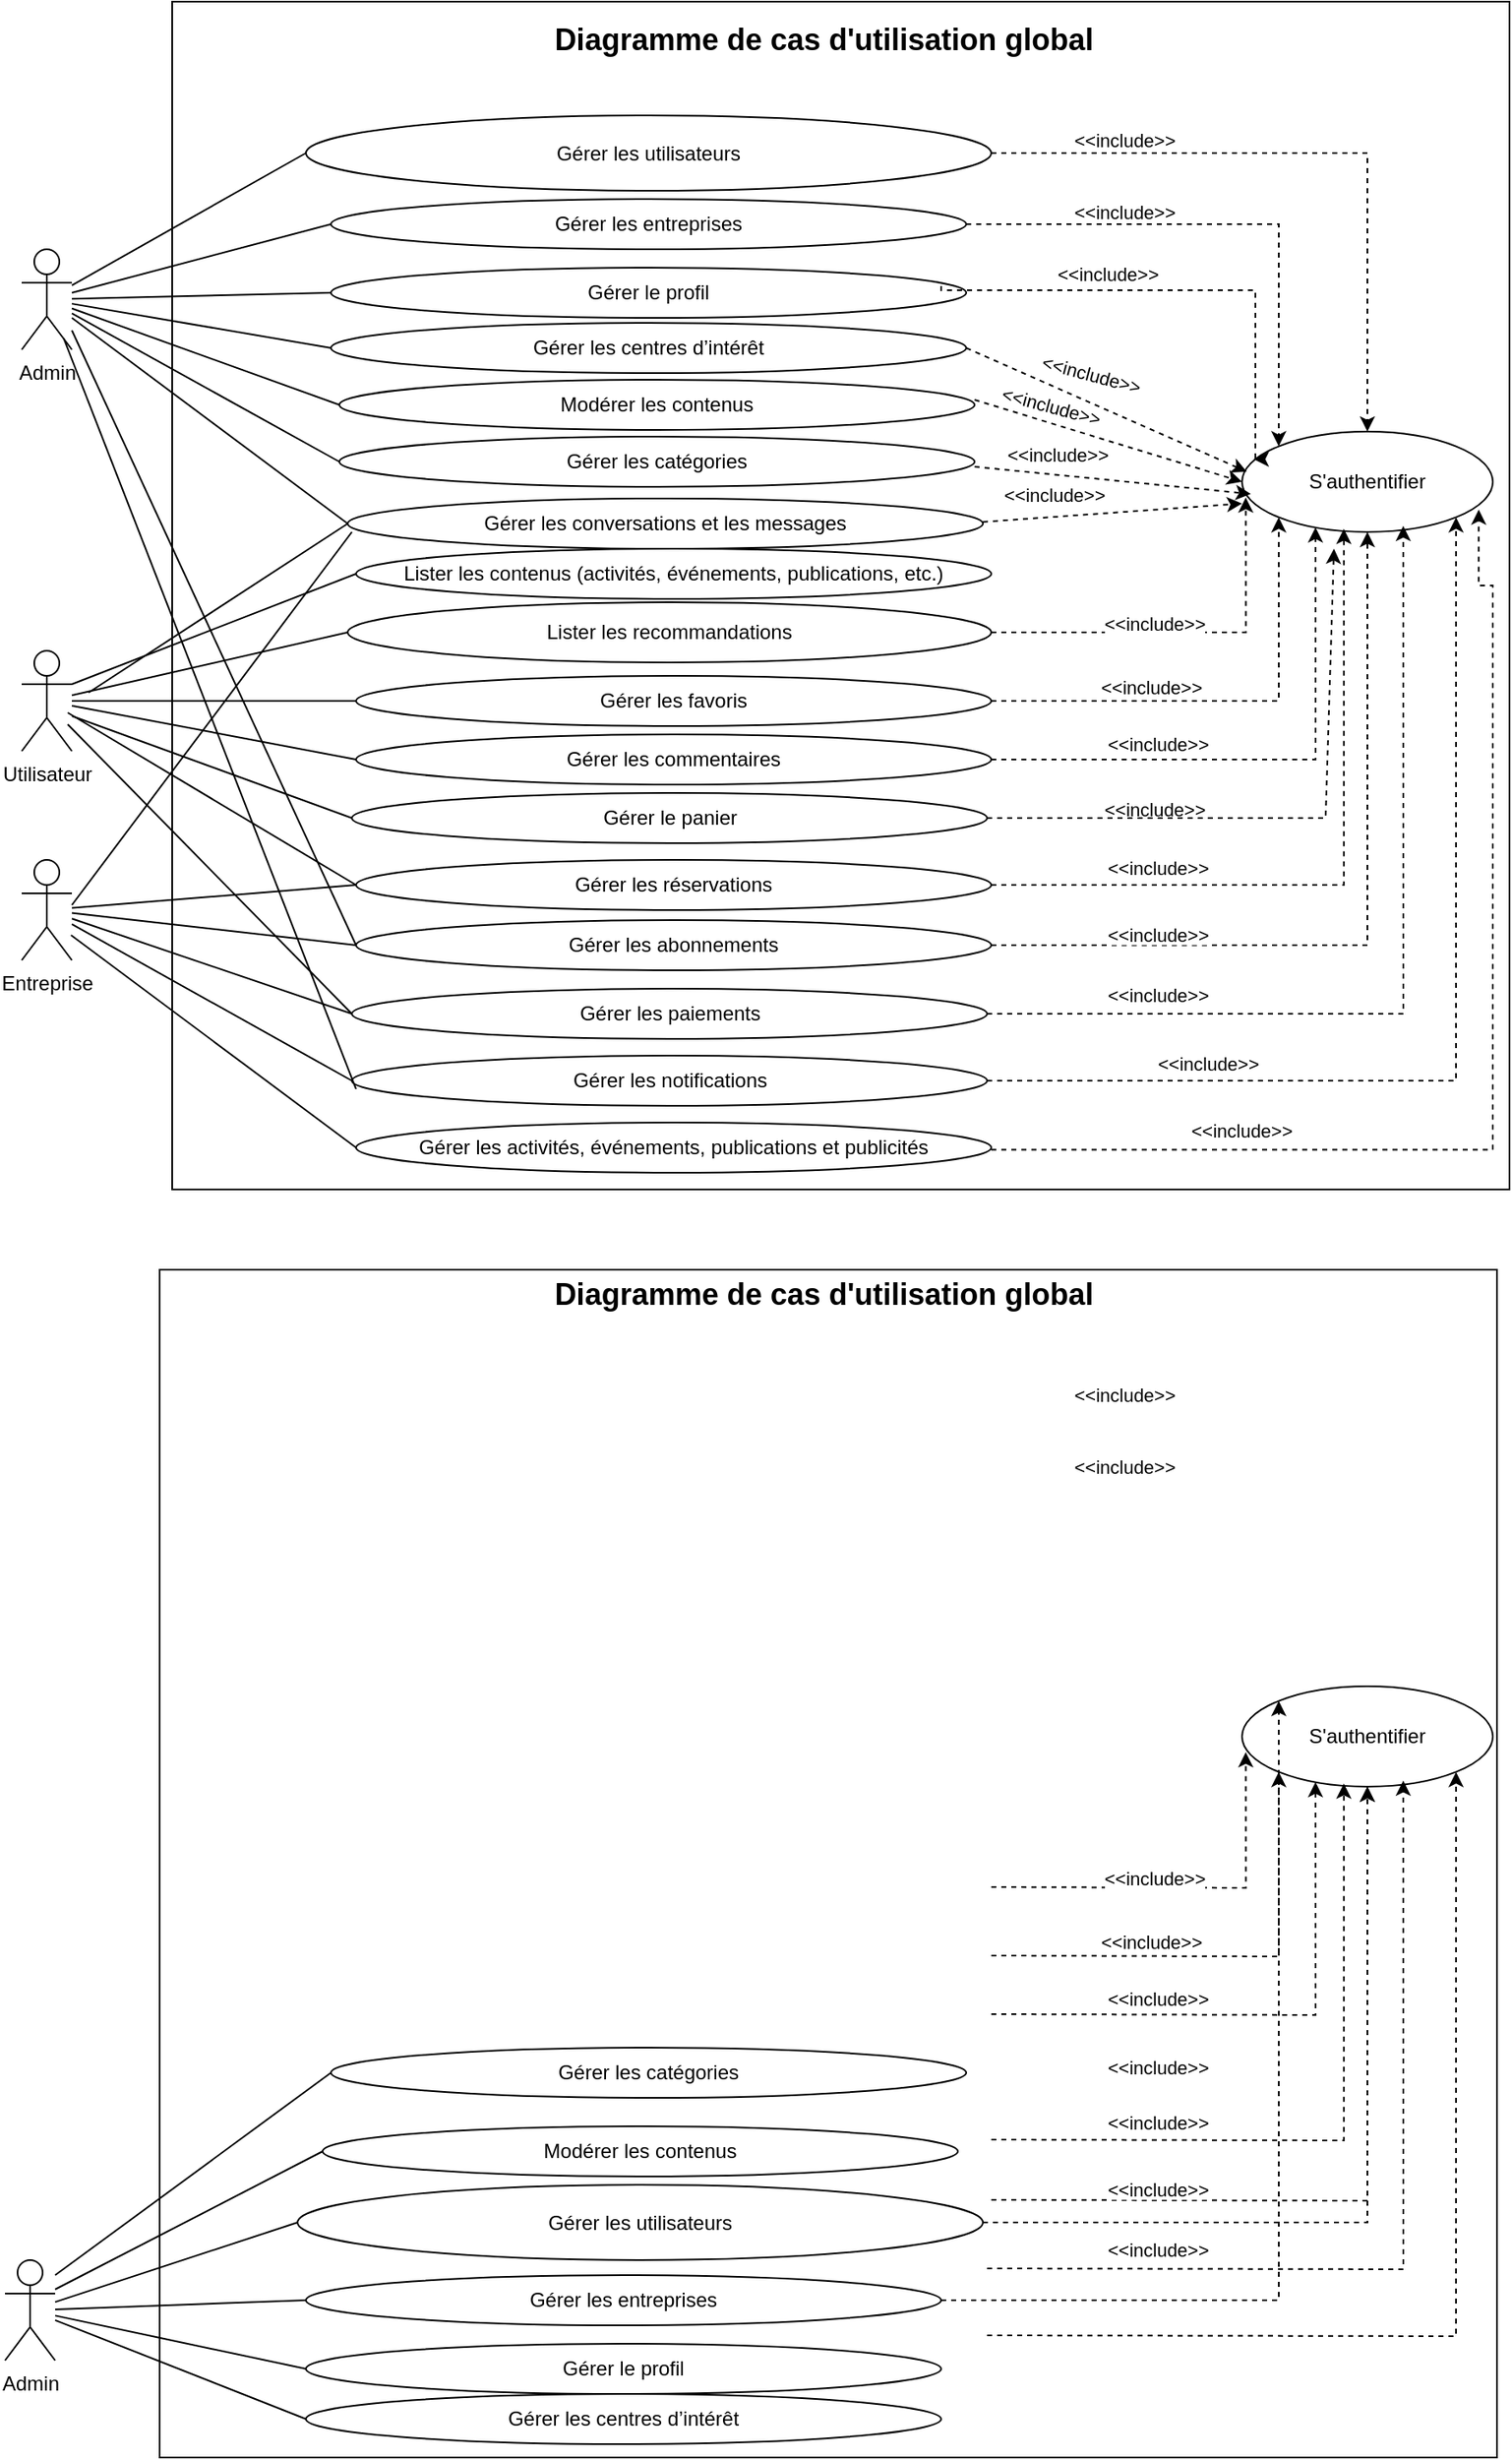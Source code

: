 <mxfile version="27.0.9">
  <diagram name="Page-1" id="sz8eyu6OzIK9mQOlLh0W">
    <mxGraphModel dx="752" dy="413" grid="1" gridSize="10" guides="1" tooltips="1" connect="1" arrows="1" fold="1" page="1" pageScale="1" pageWidth="827" pageHeight="1169" math="0" shadow="0">
      <root>
        <mxCell id="0" />
        <mxCell id="1" parent="0" />
        <mxCell id="jzeLIzc8eokm52Ixfp3x-1" value="" style="rounded=0;whiteSpace=wrap;html=1;" vertex="1" parent="1">
          <mxGeometry x="200" y="180" width="800" height="710" as="geometry" />
        </mxCell>
        <mxCell id="jzeLIzc8eokm52Ixfp3x-2" value="&lt;span style=&quot;font-size: 18px;&quot;&gt;&lt;b&gt;Diagramme de cas d&#39;utilisation global&amp;nbsp;&lt;/b&gt;&lt;/span&gt;" style="text;html=1;align=center;verticalAlign=middle;whiteSpace=wrap;rounded=0;" vertex="1" parent="1">
          <mxGeometry x="365" y="188" width="455" height="30" as="geometry" />
        </mxCell>
        <mxCell id="jzeLIzc8eokm52Ixfp3x-3" style="rounded=0;orthogonalLoop=1;jettySize=auto;html=1;entryX=0;entryY=0.5;entryDx=0;entryDy=0;endArrow=none;startFill=0;" edge="1" parent="1" source="jzeLIzc8eokm52Ixfp3x-8" target="jzeLIzc8eokm52Ixfp3x-23">
          <mxGeometry relative="1" as="geometry" />
        </mxCell>
        <mxCell id="jzeLIzc8eokm52Ixfp3x-4" style="rounded=0;orthogonalLoop=1;jettySize=auto;html=1;entryX=0;entryY=0.5;entryDx=0;entryDy=0;endArrow=none;startFill=0;" edge="1" parent="1" source="jzeLIzc8eokm52Ixfp3x-8" target="jzeLIzc8eokm52Ixfp3x-26">
          <mxGeometry relative="1" as="geometry" />
        </mxCell>
        <mxCell id="jzeLIzc8eokm52Ixfp3x-5" style="rounded=0;orthogonalLoop=1;jettySize=auto;html=1;entryX=0;entryY=0.5;entryDx=0;entryDy=0;endArrow=none;startFill=0;" edge="1" parent="1" source="jzeLIzc8eokm52Ixfp3x-8" target="jzeLIzc8eokm52Ixfp3x-27">
          <mxGeometry relative="1" as="geometry" />
        </mxCell>
        <mxCell id="jzeLIzc8eokm52Ixfp3x-6" style="rounded=0;orthogonalLoop=1;jettySize=auto;html=1;entryX=0;entryY=0.5;entryDx=0;entryDy=0;endArrow=none;startFill=0;" edge="1" parent="1" source="jzeLIzc8eokm52Ixfp3x-8" target="jzeLIzc8eokm52Ixfp3x-37">
          <mxGeometry relative="1" as="geometry" />
        </mxCell>
        <mxCell id="jzeLIzc8eokm52Ixfp3x-8" value="Admin" style="shape=umlActor;verticalLabelPosition=bottom;verticalAlign=top;html=1;outlineConnect=0;" vertex="1" parent="1">
          <mxGeometry x="110" y="328" width="30" height="60" as="geometry" />
        </mxCell>
        <mxCell id="jzeLIzc8eokm52Ixfp3x-9" style="rounded=0;orthogonalLoop=1;jettySize=auto;html=1;entryX=0;entryY=0.5;entryDx=0;entryDy=0;endArrow=none;startFill=0;" edge="1" parent="1" source="jzeLIzc8eokm52Ixfp3x-12" target="jzeLIzc8eokm52Ixfp3x-31">
          <mxGeometry relative="1" as="geometry" />
        </mxCell>
        <mxCell id="jzeLIzc8eokm52Ixfp3x-10" style="rounded=0;orthogonalLoop=1;jettySize=auto;html=1;entryX=0;entryY=0.5;entryDx=0;entryDy=0;endArrow=none;endFill=1;startFill=0;" edge="1" parent="1" source="jzeLIzc8eokm52Ixfp3x-12" target="jzeLIzc8eokm52Ixfp3x-32">
          <mxGeometry relative="1" as="geometry" />
        </mxCell>
        <mxCell id="jzeLIzc8eokm52Ixfp3x-11" style="rounded=0;orthogonalLoop=1;jettySize=auto;html=1;entryX=0;entryY=0.5;entryDx=0;entryDy=0;endArrow=none;startFill=0;" edge="1" parent="1" source="jzeLIzc8eokm52Ixfp3x-12" target="jzeLIzc8eokm52Ixfp3x-33">
          <mxGeometry relative="1" as="geometry" />
        </mxCell>
        <mxCell id="jzeLIzc8eokm52Ixfp3x-12" value="Entreprise" style="shape=umlActor;verticalLabelPosition=bottom;verticalAlign=top;html=1;outlineConnect=0;" vertex="1" parent="1">
          <mxGeometry x="110" y="693" width="30" height="60" as="geometry" />
        </mxCell>
        <mxCell id="jzeLIzc8eokm52Ixfp3x-18" style="rounded=0;orthogonalLoop=1;jettySize=auto;html=1;entryX=0;entryY=0.5;entryDx=0;entryDy=0;endArrow=none;startFill=0;" edge="1" parent="1" source="jzeLIzc8eokm52Ixfp3x-21" target="jzeLIzc8eokm52Ixfp3x-28">
          <mxGeometry relative="1" as="geometry" />
        </mxCell>
        <mxCell id="jzeLIzc8eokm52Ixfp3x-19" style="rounded=0;orthogonalLoop=1;jettySize=auto;html=1;entryX=0;entryY=0.5;entryDx=0;entryDy=0;endArrow=none;startFill=0;" edge="1" parent="1" source="jzeLIzc8eokm52Ixfp3x-21" target="jzeLIzc8eokm52Ixfp3x-29">
          <mxGeometry relative="1" as="geometry" />
        </mxCell>
        <mxCell id="jzeLIzc8eokm52Ixfp3x-20" style="rounded=0;orthogonalLoop=1;jettySize=auto;html=1;entryX=0;entryY=0.5;entryDx=0;entryDy=0;endArrow=none;startFill=0;" edge="1" parent="1" source="jzeLIzc8eokm52Ixfp3x-21" target="jzeLIzc8eokm52Ixfp3x-51">
          <mxGeometry relative="1" as="geometry" />
        </mxCell>
        <mxCell id="jzeLIzc8eokm52Ixfp3x-21" value="Utilisateur" style="shape=umlActor;verticalLabelPosition=bottom;verticalAlign=top;html=1;outlineConnect=0;" vertex="1" parent="1">
          <mxGeometry x="110" y="568" width="30" height="60" as="geometry" />
        </mxCell>
        <mxCell id="jzeLIzc8eokm52Ixfp3x-22" style="edgeStyle=orthogonalEdgeStyle;rounded=0;orthogonalLoop=1;jettySize=auto;html=1;dashed=1;" edge="1" parent="1" source="jzeLIzc8eokm52Ixfp3x-23" target="jzeLIzc8eokm52Ixfp3x-24">
          <mxGeometry relative="1" as="geometry" />
        </mxCell>
        <mxCell id="jzeLIzc8eokm52Ixfp3x-23" value="Gérer les utilisateurs" style="ellipse;whiteSpace=wrap;html=1;" vertex="1" parent="1">
          <mxGeometry x="280" y="248" width="410" height="45" as="geometry" />
        </mxCell>
        <mxCell id="jzeLIzc8eokm52Ixfp3x-24" value="S&#39;authentifier" style="ellipse;whiteSpace=wrap;html=1;" vertex="1" parent="1">
          <mxGeometry x="840" y="437" width="150" height="60" as="geometry" />
        </mxCell>
        <mxCell id="jzeLIzc8eokm52Ixfp3x-25" value="Gérer le profil" style="ellipse;whiteSpace=wrap;html=1;" vertex="1" parent="1">
          <mxGeometry x="295" y="339" width="380" height="30" as="geometry" />
        </mxCell>
        <mxCell id="jzeLIzc8eokm52Ixfp3x-26" value="Gérer les centres d’intérêt" style="ellipse;whiteSpace=wrap;html=1;" vertex="1" parent="1">
          <mxGeometry x="295" y="372" width="380" height="30" as="geometry" />
        </mxCell>
        <mxCell id="jzeLIzc8eokm52Ixfp3x-27" value="Modérer les contenus" style="ellipse;whiteSpace=wrap;html=1;" vertex="1" parent="1">
          <mxGeometry x="300" y="406" width="380" height="30" as="geometry" />
        </mxCell>
        <mxCell id="jzeLIzc8eokm52Ixfp3x-28" value="Gérer les favoris" style="ellipse;whiteSpace=wrap;html=1;" vertex="1" parent="1">
          <mxGeometry x="310" y="583" width="380" height="30" as="geometry" />
        </mxCell>
        <mxCell id="jzeLIzc8eokm52Ixfp3x-29" value="Gérer les commentaires" style="ellipse;whiteSpace=wrap;html=1;" vertex="1" parent="1">
          <mxGeometry x="310" y="618" width="380" height="30" as="geometry" />
        </mxCell>
        <mxCell id="jzeLIzc8eokm52Ixfp3x-30" style="edgeStyle=orthogonalEdgeStyle;rounded=0;orthogonalLoop=1;jettySize=auto;html=1;entryX=0.406;entryY=0.969;entryDx=0;entryDy=0;dashed=1;entryPerimeter=0;" edge="1" parent="1" source="jzeLIzc8eokm52Ixfp3x-31" target="jzeLIzc8eokm52Ixfp3x-24">
          <mxGeometry relative="1" as="geometry" />
        </mxCell>
        <mxCell id="jzeLIzc8eokm52Ixfp3x-31" value="Gérer les réservations" style="ellipse;whiteSpace=wrap;html=1;" vertex="1" parent="1">
          <mxGeometry x="310" y="693" width="380" height="30" as="geometry" />
        </mxCell>
        <mxCell id="jzeLIzc8eokm52Ixfp3x-32" value="Gérer les abonnements" style="ellipse;whiteSpace=wrap;html=1;" vertex="1" parent="1">
          <mxGeometry x="310" y="729" width="380" height="30" as="geometry" />
        </mxCell>
        <mxCell id="jzeLIzc8eokm52Ixfp3x-33" value="Gérer les paiements" style="ellipse;whiteSpace=wrap;html=1;" vertex="1" parent="1">
          <mxGeometry x="307.5" y="770" width="380" height="30" as="geometry" />
        </mxCell>
        <mxCell id="jzeLIzc8eokm52Ixfp3x-34" style="edgeStyle=orthogonalEdgeStyle;rounded=0;orthogonalLoop=1;jettySize=auto;html=1;entryX=0.5;entryY=1;entryDx=0;entryDy=0;dashed=1;" edge="1" parent="1" source="jzeLIzc8eokm52Ixfp3x-32" target="jzeLIzc8eokm52Ixfp3x-24">
          <mxGeometry relative="1" as="geometry" />
        </mxCell>
        <mxCell id="jzeLIzc8eokm52Ixfp3x-35" style="edgeStyle=orthogonalEdgeStyle;rounded=0;orthogonalLoop=1;jettySize=auto;html=1;entryX=0.643;entryY=0.94;entryDx=0;entryDy=0;entryPerimeter=0;endArrow=classic;startFill=0;endFill=1;dashed=1;" edge="1" parent="1" source="jzeLIzc8eokm52Ixfp3x-33" target="jzeLIzc8eokm52Ixfp3x-24">
          <mxGeometry relative="1" as="geometry" />
        </mxCell>
        <mxCell id="jzeLIzc8eokm52Ixfp3x-36" value="Gérer les activités, événements, publications et publicités" style="ellipse;whiteSpace=wrap;html=1;" vertex="1" parent="1">
          <mxGeometry x="310" y="850" width="380" height="30" as="geometry" />
        </mxCell>
        <mxCell id="jzeLIzc8eokm52Ixfp3x-37" value="Gérer les catégories" style="ellipse;whiteSpace=wrap;html=1;" vertex="1" parent="1">
          <mxGeometry x="300" y="440" width="380" height="30" as="geometry" />
        </mxCell>
        <mxCell id="jzeLIzc8eokm52Ixfp3x-38" style="edgeStyle=orthogonalEdgeStyle;rounded=0;orthogonalLoop=1;jettySize=auto;html=1;entryX=1;entryY=1;entryDx=0;entryDy=0;dashed=1;" edge="1" parent="1" source="jzeLIzc8eokm52Ixfp3x-39" target="jzeLIzc8eokm52Ixfp3x-24">
          <mxGeometry relative="1" as="geometry" />
        </mxCell>
        <mxCell id="jzeLIzc8eokm52Ixfp3x-39" value="Gérer les&amp;nbsp;notifications" style="ellipse;whiteSpace=wrap;html=1;" vertex="1" parent="1">
          <mxGeometry x="307.5" y="810" width="380" height="30" as="geometry" />
        </mxCell>
        <mxCell id="jzeLIzc8eokm52Ixfp3x-40" value="Lister les contenus (activités, événements, publications, etc.)" style="ellipse;whiteSpace=wrap;html=1;" vertex="1" parent="1">
          <mxGeometry x="310" y="507" width="380" height="30" as="geometry" />
        </mxCell>
        <mxCell id="jzeLIzc8eokm52Ixfp3x-41" style="edgeStyle=orthogonalEdgeStyle;rounded=0;orthogonalLoop=1;jettySize=auto;html=1;entryX=0;entryY=0;entryDx=0;entryDy=0;dashed=1;" edge="1" parent="1" source="jzeLIzc8eokm52Ixfp3x-42" target="jzeLIzc8eokm52Ixfp3x-24">
          <mxGeometry relative="1" as="geometry" />
        </mxCell>
        <mxCell id="jzeLIzc8eokm52Ixfp3x-42" value="Gérer les entreprises" style="ellipse;whiteSpace=wrap;html=1;" vertex="1" parent="1">
          <mxGeometry x="295" y="298" width="380" height="30" as="geometry" />
        </mxCell>
        <mxCell id="jzeLIzc8eokm52Ixfp3x-43" style="rounded=0;orthogonalLoop=1;jettySize=auto;html=1;entryX=0;entryY=0.5;entryDx=0;entryDy=0;endArrow=none;startFill=0;" edge="1" parent="1" source="jzeLIzc8eokm52Ixfp3x-8" target="jzeLIzc8eokm52Ixfp3x-42">
          <mxGeometry relative="1" as="geometry" />
        </mxCell>
        <mxCell id="jzeLIzc8eokm52Ixfp3x-44" style="rounded=0;orthogonalLoop=1;jettySize=auto;html=1;entryX=0;entryY=0.5;entryDx=0;entryDy=0;endArrow=none;startFill=0;" edge="1" parent="1" source="jzeLIzc8eokm52Ixfp3x-8" target="jzeLIzc8eokm52Ixfp3x-25">
          <mxGeometry relative="1" as="geometry">
            <mxPoint x="300" y="358" as="targetPoint" />
          </mxGeometry>
        </mxCell>
        <mxCell id="jzeLIzc8eokm52Ixfp3x-48" style="rounded=0;orthogonalLoop=1;jettySize=auto;html=1;entryX=0;entryY=0.5;entryDx=0;entryDy=0;endArrow=none;startFill=0;" edge="1" parent="1" source="jzeLIzc8eokm52Ixfp3x-12" target="jzeLIzc8eokm52Ixfp3x-39">
          <mxGeometry relative="1" as="geometry" />
        </mxCell>
        <mxCell id="jzeLIzc8eokm52Ixfp3x-49" style="edgeStyle=orthogonalEdgeStyle;rounded=0;orthogonalLoop=1;jettySize=auto;html=1;entryX=0.293;entryY=0.954;entryDx=0;entryDy=0;dashed=1;entryPerimeter=0;" edge="1" parent="1" source="jzeLIzc8eokm52Ixfp3x-29" target="jzeLIzc8eokm52Ixfp3x-24">
          <mxGeometry relative="1" as="geometry" />
        </mxCell>
        <mxCell id="jzeLIzc8eokm52Ixfp3x-50" style="edgeStyle=orthogonalEdgeStyle;rounded=0;orthogonalLoop=1;jettySize=auto;html=1;entryX=0;entryY=1;entryDx=0;entryDy=0;dashed=1;" edge="1" parent="1" source="jzeLIzc8eokm52Ixfp3x-28" target="jzeLIzc8eokm52Ixfp3x-24">
          <mxGeometry relative="1" as="geometry" />
        </mxCell>
        <mxCell id="jzeLIzc8eokm52Ixfp3x-51" value="Lister les recommandations" style="ellipse;whiteSpace=wrap;html=1;" vertex="1" parent="1">
          <mxGeometry x="305" y="539" width="385" height="36" as="geometry" />
        </mxCell>
        <mxCell id="jzeLIzc8eokm52Ixfp3x-52" style="edgeStyle=orthogonalEdgeStyle;rounded=0;orthogonalLoop=1;jettySize=auto;html=1;entryX=0.015;entryY=0.657;entryDx=0;entryDy=0;entryPerimeter=0;dashed=1;" edge="1" parent="1" source="jzeLIzc8eokm52Ixfp3x-51" target="jzeLIzc8eokm52Ixfp3x-24">
          <mxGeometry relative="1" as="geometry" />
        </mxCell>
        <mxCell id="jzeLIzc8eokm52Ixfp3x-53" value="&lt;span style=&quot;font-size: 11px; text-wrap-mode: nowrap; background-color: rgb(255, 255, 255);&quot;&gt;&amp;lt;&amp;lt;include&amp;gt;&amp;gt;&lt;/span&gt;" style="text;html=1;align=center;verticalAlign=middle;whiteSpace=wrap;rounded=0;" vertex="1" parent="1">
          <mxGeometry x="740" y="248" width="60" height="30" as="geometry" />
        </mxCell>
        <mxCell id="jzeLIzc8eokm52Ixfp3x-54" value="&lt;span style=&quot;font-size: 11px; text-wrap-mode: nowrap; background-color: rgb(255, 255, 255);&quot;&gt;&amp;lt;&amp;lt;include&amp;gt;&amp;gt;&lt;/span&gt;" style="text;html=1;align=center;verticalAlign=middle;whiteSpace=wrap;rounded=0;" vertex="1" parent="1">
          <mxGeometry x="760" y="759" width="60" height="30" as="geometry" />
        </mxCell>
        <mxCell id="jzeLIzc8eokm52Ixfp3x-55" value="&lt;span style=&quot;font-size: 11px; text-wrap-mode: nowrap; background-color: rgb(255, 255, 255);&quot;&gt;&amp;lt;&amp;lt;include&amp;gt;&amp;gt;&lt;/span&gt;" style="text;html=1;align=center;verticalAlign=middle;whiteSpace=wrap;rounded=0;" vertex="1" parent="1">
          <mxGeometry x="760" y="723" width="60" height="30" as="geometry" />
        </mxCell>
        <mxCell id="jzeLIzc8eokm52Ixfp3x-56" value="&lt;span style=&quot;font-size: 11px; text-wrap-mode: nowrap; background-color: rgb(255, 255, 255);&quot;&gt;&amp;lt;&amp;lt;include&amp;gt;&amp;gt;&lt;/span&gt;" style="text;html=1;align=center;verticalAlign=middle;whiteSpace=wrap;rounded=0;" vertex="1" parent="1">
          <mxGeometry x="760" y="683" width="60" height="30" as="geometry" />
        </mxCell>
        <mxCell id="jzeLIzc8eokm52Ixfp3x-57" value="&lt;span style=&quot;font-size: 11px; text-wrap-mode: nowrap; background-color: rgb(255, 255, 255);&quot;&gt;&amp;lt;&amp;lt;include&amp;gt;&amp;gt;&lt;/span&gt;" style="text;html=1;align=center;verticalAlign=middle;whiteSpace=wrap;rounded=0;" vertex="1" parent="1">
          <mxGeometry x="758" y="648" width="60" height="30" as="geometry" />
        </mxCell>
        <mxCell id="jzeLIzc8eokm52Ixfp3x-58" value="&lt;span style=&quot;font-size: 11px; text-wrap-mode: nowrap; background-color: rgb(255, 255, 255);&quot;&gt;&amp;lt;&amp;lt;include&amp;gt;&amp;gt;&lt;/span&gt;" style="text;html=1;align=center;verticalAlign=middle;whiteSpace=wrap;rounded=0;" vertex="1" parent="1">
          <mxGeometry x="760" y="609" width="60" height="30" as="geometry" />
        </mxCell>
        <mxCell id="jzeLIzc8eokm52Ixfp3x-59" value="&lt;span style=&quot;font-size: 11px; text-wrap-mode: nowrap; background-color: rgb(255, 255, 255);&quot;&gt;&amp;lt;&amp;lt;include&amp;gt;&amp;gt;&lt;/span&gt;" style="text;html=1;align=center;verticalAlign=middle;whiteSpace=wrap;rounded=0;" vertex="1" parent="1">
          <mxGeometry x="756" y="575" width="60" height="30" as="geometry" />
        </mxCell>
        <mxCell id="jzeLIzc8eokm52Ixfp3x-60" value="&lt;span style=&quot;font-size: 11px; text-wrap-mode: nowrap; background-color: rgb(255, 255, 255);&quot;&gt;&amp;lt;&amp;lt;include&amp;gt;&amp;gt;&lt;/span&gt;" style="text;html=1;align=center;verticalAlign=middle;whiteSpace=wrap;rounded=0;" vertex="1" parent="1">
          <mxGeometry x="758" y="537" width="60" height="30" as="geometry" />
        </mxCell>
        <mxCell id="jzeLIzc8eokm52Ixfp3x-61" value="&lt;span style=&quot;font-size: 11px; text-wrap-mode: nowrap; background-color: rgb(255, 255, 255);&quot;&gt;&amp;lt;&amp;lt;include&amp;gt;&amp;gt;&lt;/span&gt;" style="text;html=1;align=center;verticalAlign=middle;whiteSpace=wrap;rounded=0;" vertex="1" parent="1">
          <mxGeometry x="740" y="291" width="60" height="30" as="geometry" />
        </mxCell>
        <mxCell id="jzeLIzc8eokm52Ixfp3x-62" style="edgeStyle=orthogonalEdgeStyle;rounded=0;orthogonalLoop=1;jettySize=auto;html=1;exitX=0.5;exitY=1;exitDx=0;exitDy=0;" edge="1" parent="1" source="jzeLIzc8eokm52Ixfp3x-1" target="jzeLIzc8eokm52Ixfp3x-1">
          <mxGeometry relative="1" as="geometry" />
        </mxCell>
        <mxCell id="jzeLIzc8eokm52Ixfp3x-63" value="Gérer le panier" style="ellipse;whiteSpace=wrap;html=1;" vertex="1" parent="1">
          <mxGeometry x="307.5" y="653" width="380" height="30" as="geometry" />
        </mxCell>
        <mxCell id="jzeLIzc8eokm52Ixfp3x-64" style="rounded=0;orthogonalLoop=1;jettySize=auto;html=1;entryX=0;entryY=0.5;entryDx=0;entryDy=0;endArrow=none;startFill=0;" edge="1" parent="1" target="jzeLIzc8eokm52Ixfp3x-31">
          <mxGeometry relative="1" as="geometry">
            <mxPoint x="137.5" y="605" as="sourcePoint" />
            <mxPoint x="307.5" y="637" as="targetPoint" />
          </mxGeometry>
        </mxCell>
        <mxCell id="jzeLIzc8eokm52Ixfp3x-65" style="rounded=0;orthogonalLoop=1;jettySize=auto;html=1;entryX=0;entryY=0.5;entryDx=0;entryDy=0;endArrow=none;startFill=0;" edge="1" parent="1" target="jzeLIzc8eokm52Ixfp3x-33">
          <mxGeometry relative="1" as="geometry">
            <mxPoint x="137.5" y="612" as="sourcePoint" />
            <mxPoint x="305" y="680" as="targetPoint" />
          </mxGeometry>
        </mxCell>
        <mxCell id="jzeLIzc8eokm52Ixfp3x-66" style="rounded=0;orthogonalLoop=1;jettySize=auto;html=1;entryX=0;entryY=0.5;entryDx=0;entryDy=0;endArrow=none;startFill=0;" edge="1" parent="1" target="jzeLIzc8eokm52Ixfp3x-63">
          <mxGeometry relative="1" as="geometry">
            <mxPoint x="140" y="607" as="sourcePoint" />
            <mxPoint x="310" y="639" as="targetPoint" />
          </mxGeometry>
        </mxCell>
        <mxCell id="jzeLIzc8eokm52Ixfp3x-67" style="rounded=0;orthogonalLoop=1;jettySize=auto;html=1;entryX=0;entryY=0.5;entryDx=0;entryDy=0;endArrow=none;startFill=0;" edge="1" parent="1" target="jzeLIzc8eokm52Ixfp3x-32">
          <mxGeometry relative="1" as="geometry">
            <mxPoint x="140" y="376.5" as="sourcePoint" />
            <mxPoint x="300" y="465.5" as="targetPoint" />
          </mxGeometry>
        </mxCell>
        <mxCell id="jzeLIzc8eokm52Ixfp3x-68" style="rounded=0;orthogonalLoop=1;jettySize=auto;html=1;endArrow=none;startFill=0;" edge="1" parent="1">
          <mxGeometry relative="1" as="geometry">
            <mxPoint x="135" y="381" as="sourcePoint" />
            <mxPoint x="310" y="830" as="targetPoint" />
          </mxGeometry>
        </mxCell>
        <mxCell id="jzeLIzc8eokm52Ixfp3x-69" style="rounded=0;orthogonalLoop=1;jettySize=auto;html=1;entryX=0;entryY=0.5;entryDx=0;entryDy=0;endArrow=none;startFill=0;exitX=1;exitY=0.333;exitDx=0;exitDy=0;exitPerimeter=0;" edge="1" parent="1" source="jzeLIzc8eokm52Ixfp3x-21" target="jzeLIzc8eokm52Ixfp3x-40">
          <mxGeometry relative="1" as="geometry">
            <mxPoint x="139.5" y="604" as="sourcePoint" />
            <mxPoint x="307.5" y="537" as="targetPoint" />
          </mxGeometry>
        </mxCell>
        <mxCell id="jzeLIzc8eokm52Ixfp3x-71" style="rounded=0;orthogonalLoop=1;jettySize=auto;html=1;entryX=0;entryY=0.5;entryDx=0;entryDy=0;endArrow=none;startFill=0;" edge="1" parent="1" target="jzeLIzc8eokm52Ixfp3x-36">
          <mxGeometry relative="1" as="geometry">
            <mxPoint x="139.5" y="738" as="sourcePoint" />
            <mxPoint x="307.5" y="832" as="targetPoint" />
          </mxGeometry>
        </mxCell>
        <mxCell id="jzeLIzc8eokm52Ixfp3x-72" value="Gérer les conversations et les messages" style="ellipse;whiteSpace=wrap;html=1;" vertex="1" parent="1">
          <mxGeometry x="305" y="477" width="380" height="30" as="geometry" />
        </mxCell>
        <mxCell id="jzeLIzc8eokm52Ixfp3x-73" style="rounded=0;orthogonalLoop=1;jettySize=auto;html=1;entryX=0;entryY=0.5;entryDx=0;entryDy=0;endArrow=none;startFill=0;" edge="1" parent="1" target="jzeLIzc8eokm52Ixfp3x-72">
          <mxGeometry relative="1" as="geometry">
            <mxPoint x="140" y="369" as="sourcePoint" />
            <mxPoint x="300" y="458" as="targetPoint" />
          </mxGeometry>
        </mxCell>
        <mxCell id="jzeLIzc8eokm52Ixfp3x-74" style="rounded=0;orthogonalLoop=1;jettySize=auto;html=1;entryX=0;entryY=0.5;entryDx=0;entryDy=0;endArrow=none;startFill=0;" edge="1" parent="1" target="jzeLIzc8eokm52Ixfp3x-72">
          <mxGeometry relative="1" as="geometry">
            <mxPoint x="150" y="593" as="sourcePoint" />
            <mxPoint x="435" y="593" as="targetPoint" />
          </mxGeometry>
        </mxCell>
        <mxCell id="jzeLIzc8eokm52Ixfp3x-75" style="rounded=0;orthogonalLoop=1;jettySize=auto;html=1;entryX=0;entryY=0.5;entryDx=0;entryDy=0;endArrow=none;startFill=0;" edge="1" parent="1">
          <mxGeometry relative="1" as="geometry">
            <mxPoint x="140" y="720" as="sourcePoint" />
            <mxPoint x="307.5" y="497" as="targetPoint" />
          </mxGeometry>
        </mxCell>
        <mxCell id="jzeLIzc8eokm52Ixfp3x-76" value="" style="rounded=0;whiteSpace=wrap;html=1;" vertex="1" parent="1">
          <mxGeometry x="192.5" y="938" width="800" height="710" as="geometry" />
        </mxCell>
        <mxCell id="jzeLIzc8eokm52Ixfp3x-77" value="&lt;span style=&quot;font-size: 18px;&quot;&gt;&lt;b&gt;Diagramme de cas d&#39;utilisation global&amp;nbsp;&lt;/b&gt;&lt;/span&gt;" style="text;html=1;align=center;verticalAlign=middle;whiteSpace=wrap;rounded=0;" vertex="1" parent="1">
          <mxGeometry x="365" y="938" width="455" height="30" as="geometry" />
        </mxCell>
        <mxCell id="jzeLIzc8eokm52Ixfp3x-78" style="rounded=0;orthogonalLoop=1;jettySize=auto;html=1;entryX=0;entryY=0.5;entryDx=0;entryDy=0;endArrow=none;startFill=0;" edge="1" parent="1" source="jzeLIzc8eokm52Ixfp3x-82" target="jzeLIzc8eokm52Ixfp3x-92">
          <mxGeometry relative="1" as="geometry" />
        </mxCell>
        <mxCell id="jzeLIzc8eokm52Ixfp3x-79" style="rounded=0;orthogonalLoop=1;jettySize=auto;html=1;entryX=0;entryY=0.5;entryDx=0;entryDy=0;endArrow=none;startFill=0;" edge="1" parent="1" source="jzeLIzc8eokm52Ixfp3x-82" target="jzeLIzc8eokm52Ixfp3x-95">
          <mxGeometry relative="1" as="geometry" />
        </mxCell>
        <mxCell id="jzeLIzc8eokm52Ixfp3x-82" value="Admin" style="shape=umlActor;verticalLabelPosition=bottom;verticalAlign=top;html=1;outlineConnect=0;" vertex="1" parent="1">
          <mxGeometry x="100" y="1530" width="30" height="60" as="geometry" />
        </mxCell>
        <mxCell id="jzeLIzc8eokm52Ixfp3x-91" style="edgeStyle=orthogonalEdgeStyle;rounded=0;orthogonalLoop=1;jettySize=auto;html=1;dashed=1;" edge="1" parent="1" source="jzeLIzc8eokm52Ixfp3x-92" target="jzeLIzc8eokm52Ixfp3x-93">
          <mxGeometry relative="1" as="geometry" />
        </mxCell>
        <mxCell id="jzeLIzc8eokm52Ixfp3x-92" value="Gérer les utilisateurs" style="ellipse;whiteSpace=wrap;html=1;" vertex="1" parent="1">
          <mxGeometry x="275" y="1485" width="410" height="45" as="geometry" />
        </mxCell>
        <mxCell id="jzeLIzc8eokm52Ixfp3x-93" value="S&#39;authentifier" style="ellipse;whiteSpace=wrap;html=1;" vertex="1" parent="1">
          <mxGeometry x="840" y="1187" width="150" height="60" as="geometry" />
        </mxCell>
        <mxCell id="jzeLIzc8eokm52Ixfp3x-94" value="Gérer le profil" style="ellipse;whiteSpace=wrap;html=1;" vertex="1" parent="1">
          <mxGeometry x="280" y="1580" width="380" height="30" as="geometry" />
        </mxCell>
        <mxCell id="jzeLIzc8eokm52Ixfp3x-95" value="Gérer les centres d’intérêt" style="ellipse;whiteSpace=wrap;html=1;" vertex="1" parent="1">
          <mxGeometry x="280" y="1610" width="380" height="30" as="geometry" />
        </mxCell>
        <mxCell id="jzeLIzc8eokm52Ixfp3x-99" style="edgeStyle=orthogonalEdgeStyle;rounded=0;orthogonalLoop=1;jettySize=auto;html=1;entryX=0.406;entryY=0.969;entryDx=0;entryDy=0;dashed=1;entryPerimeter=0;" edge="1" parent="1" target="jzeLIzc8eokm52Ixfp3x-93">
          <mxGeometry relative="1" as="geometry">
            <mxPoint x="690" y="1458" as="sourcePoint" />
          </mxGeometry>
        </mxCell>
        <mxCell id="jzeLIzc8eokm52Ixfp3x-103" style="edgeStyle=orthogonalEdgeStyle;rounded=0;orthogonalLoop=1;jettySize=auto;html=1;entryX=0.5;entryY=1;entryDx=0;entryDy=0;dashed=1;" edge="1" parent="1" target="jzeLIzc8eokm52Ixfp3x-93">
          <mxGeometry relative="1" as="geometry">
            <mxPoint x="690" y="1494" as="sourcePoint" />
          </mxGeometry>
        </mxCell>
        <mxCell id="jzeLIzc8eokm52Ixfp3x-104" style="edgeStyle=orthogonalEdgeStyle;rounded=0;orthogonalLoop=1;jettySize=auto;html=1;entryX=0.643;entryY=0.94;entryDx=0;entryDy=0;entryPerimeter=0;endArrow=classic;startFill=0;endFill=1;dashed=1;" edge="1" parent="1" target="jzeLIzc8eokm52Ixfp3x-93">
          <mxGeometry relative="1" as="geometry">
            <mxPoint x="687.5" y="1535.0" as="sourcePoint" />
          </mxGeometry>
        </mxCell>
        <mxCell id="jzeLIzc8eokm52Ixfp3x-107" style="edgeStyle=orthogonalEdgeStyle;rounded=0;orthogonalLoop=1;jettySize=auto;html=1;entryX=1;entryY=1;entryDx=0;entryDy=0;dashed=1;" edge="1" parent="1" target="jzeLIzc8eokm52Ixfp3x-93">
          <mxGeometry relative="1" as="geometry">
            <mxPoint x="687.5" y="1575.0" as="sourcePoint" />
          </mxGeometry>
        </mxCell>
        <mxCell id="jzeLIzc8eokm52Ixfp3x-110" style="edgeStyle=orthogonalEdgeStyle;rounded=0;orthogonalLoop=1;jettySize=auto;html=1;entryX=0;entryY=0;entryDx=0;entryDy=0;dashed=1;" edge="1" parent="1" source="jzeLIzc8eokm52Ixfp3x-111" target="jzeLIzc8eokm52Ixfp3x-93">
          <mxGeometry relative="1" as="geometry" />
        </mxCell>
        <mxCell id="jzeLIzc8eokm52Ixfp3x-111" value="Gérer les entreprises" style="ellipse;whiteSpace=wrap;html=1;" vertex="1" parent="1">
          <mxGeometry x="280" y="1539" width="380" height="30" as="geometry" />
        </mxCell>
        <mxCell id="jzeLIzc8eokm52Ixfp3x-112" style="rounded=0;orthogonalLoop=1;jettySize=auto;html=1;entryX=0;entryY=0.5;entryDx=0;entryDy=0;endArrow=none;startFill=0;" edge="1" parent="1" source="jzeLIzc8eokm52Ixfp3x-82" target="jzeLIzc8eokm52Ixfp3x-111">
          <mxGeometry relative="1" as="geometry" />
        </mxCell>
        <mxCell id="jzeLIzc8eokm52Ixfp3x-113" style="rounded=0;orthogonalLoop=1;jettySize=auto;html=1;entryX=0;entryY=0.5;entryDx=0;entryDy=0;endArrow=none;startFill=0;" edge="1" parent="1" source="jzeLIzc8eokm52Ixfp3x-82" target="jzeLIzc8eokm52Ixfp3x-94">
          <mxGeometry relative="1" as="geometry">
            <mxPoint x="300" y="1108" as="targetPoint" />
          </mxGeometry>
        </mxCell>
        <mxCell id="jzeLIzc8eokm52Ixfp3x-115" style="edgeStyle=orthogonalEdgeStyle;rounded=0;orthogonalLoop=1;jettySize=auto;html=1;entryX=0.293;entryY=0.954;entryDx=0;entryDy=0;dashed=1;entryPerimeter=0;" edge="1" parent="1" target="jzeLIzc8eokm52Ixfp3x-93">
          <mxGeometry relative="1" as="geometry">
            <mxPoint x="690" y="1383" as="sourcePoint" />
          </mxGeometry>
        </mxCell>
        <mxCell id="jzeLIzc8eokm52Ixfp3x-116" style="edgeStyle=orthogonalEdgeStyle;rounded=0;orthogonalLoop=1;jettySize=auto;html=1;entryX=0;entryY=1;entryDx=0;entryDy=0;dashed=1;" edge="1" parent="1" target="jzeLIzc8eokm52Ixfp3x-93">
          <mxGeometry relative="1" as="geometry">
            <mxPoint x="690" y="1348" as="sourcePoint" />
          </mxGeometry>
        </mxCell>
        <mxCell id="jzeLIzc8eokm52Ixfp3x-118" style="edgeStyle=orthogonalEdgeStyle;rounded=0;orthogonalLoop=1;jettySize=auto;html=1;entryX=0.015;entryY=0.657;entryDx=0;entryDy=0;entryPerimeter=0;dashed=1;" edge="1" parent="1" target="jzeLIzc8eokm52Ixfp3x-93">
          <mxGeometry relative="1" as="geometry">
            <mxPoint x="690" y="1307" as="sourcePoint" />
          </mxGeometry>
        </mxCell>
        <mxCell id="jzeLIzc8eokm52Ixfp3x-119" value="&lt;span style=&quot;font-size: 11px; text-wrap-mode: nowrap; background-color: rgb(255, 255, 255);&quot;&gt;&amp;lt;&amp;lt;include&amp;gt;&amp;gt;&lt;/span&gt;" style="text;html=1;align=center;verticalAlign=middle;whiteSpace=wrap;rounded=0;" vertex="1" parent="1">
          <mxGeometry x="740" y="998" width="60" height="30" as="geometry" />
        </mxCell>
        <mxCell id="jzeLIzc8eokm52Ixfp3x-120" value="&lt;span style=&quot;font-size: 11px; text-wrap-mode: nowrap; background-color: rgb(255, 255, 255);&quot;&gt;&amp;lt;&amp;lt;include&amp;gt;&amp;gt;&lt;/span&gt;" style="text;html=1;align=center;verticalAlign=middle;whiteSpace=wrap;rounded=0;" vertex="1" parent="1">
          <mxGeometry x="760" y="1509" width="60" height="30" as="geometry" />
        </mxCell>
        <mxCell id="jzeLIzc8eokm52Ixfp3x-121" value="&lt;span style=&quot;font-size: 11px; text-wrap-mode: nowrap; background-color: rgb(255, 255, 255);&quot;&gt;&amp;lt;&amp;lt;include&amp;gt;&amp;gt;&lt;/span&gt;" style="text;html=1;align=center;verticalAlign=middle;whiteSpace=wrap;rounded=0;" vertex="1" parent="1">
          <mxGeometry x="760" y="1473" width="60" height="30" as="geometry" />
        </mxCell>
        <mxCell id="jzeLIzc8eokm52Ixfp3x-122" value="&lt;span style=&quot;font-size: 11px; text-wrap-mode: nowrap; background-color: rgb(255, 255, 255);&quot;&gt;&amp;lt;&amp;lt;include&amp;gt;&amp;gt;&lt;/span&gt;" style="text;html=1;align=center;verticalAlign=middle;whiteSpace=wrap;rounded=0;" vertex="1" parent="1">
          <mxGeometry x="760" y="1433" width="60" height="30" as="geometry" />
        </mxCell>
        <mxCell id="jzeLIzc8eokm52Ixfp3x-123" value="&lt;span style=&quot;font-size: 11px; text-wrap-mode: nowrap; background-color: rgb(255, 255, 255);&quot;&gt;&amp;lt;&amp;lt;include&amp;gt;&amp;gt;&lt;/span&gt;" style="text;html=1;align=center;verticalAlign=middle;whiteSpace=wrap;rounded=0;" vertex="1" parent="1">
          <mxGeometry x="760" y="1400" width="60" height="30" as="geometry" />
        </mxCell>
        <mxCell id="jzeLIzc8eokm52Ixfp3x-124" value="&lt;span style=&quot;font-size: 11px; text-wrap-mode: nowrap; background-color: rgb(255, 255, 255);&quot;&gt;&amp;lt;&amp;lt;include&amp;gt;&amp;gt;&lt;/span&gt;" style="text;html=1;align=center;verticalAlign=middle;whiteSpace=wrap;rounded=0;" vertex="1" parent="1">
          <mxGeometry x="760" y="1359" width="60" height="30" as="geometry" />
        </mxCell>
        <mxCell id="jzeLIzc8eokm52Ixfp3x-125" value="&lt;span style=&quot;font-size: 11px; text-wrap-mode: nowrap; background-color: rgb(255, 255, 255);&quot;&gt;&amp;lt;&amp;lt;include&amp;gt;&amp;gt;&lt;/span&gt;" style="text;html=1;align=center;verticalAlign=middle;whiteSpace=wrap;rounded=0;" vertex="1" parent="1">
          <mxGeometry x="756" y="1325" width="60" height="30" as="geometry" />
        </mxCell>
        <mxCell id="jzeLIzc8eokm52Ixfp3x-126" value="&lt;span style=&quot;font-size: 11px; text-wrap-mode: nowrap; background-color: rgb(255, 255, 255);&quot;&gt;&amp;lt;&amp;lt;include&amp;gt;&amp;gt;&lt;/span&gt;" style="text;html=1;align=center;verticalAlign=middle;whiteSpace=wrap;rounded=0;" vertex="1" parent="1">
          <mxGeometry x="758" y="1287" width="60" height="30" as="geometry" />
        </mxCell>
        <mxCell id="jzeLIzc8eokm52Ixfp3x-127" value="&lt;span style=&quot;font-size: 11px; text-wrap-mode: nowrap; background-color: rgb(255, 255, 255);&quot;&gt;&amp;lt;&amp;lt;include&amp;gt;&amp;gt;&lt;/span&gt;" style="text;html=1;align=center;verticalAlign=middle;whiteSpace=wrap;rounded=0;" vertex="1" parent="1">
          <mxGeometry x="740" y="1041" width="60" height="30" as="geometry" />
        </mxCell>
        <mxCell id="jzeLIzc8eokm52Ixfp3x-141" value="Modérer les contenus" style="ellipse;whiteSpace=wrap;html=1;" vertex="1" parent="1">
          <mxGeometry x="290" y="1450" width="380" height="30" as="geometry" />
        </mxCell>
        <mxCell id="jzeLIzc8eokm52Ixfp3x-142" value="Gérer les catégories" style="ellipse;whiteSpace=wrap;html=1;" vertex="1" parent="1">
          <mxGeometry x="295" y="1403" width="380" height="30" as="geometry" />
        </mxCell>
        <mxCell id="jzeLIzc8eokm52Ixfp3x-143" style="rounded=0;orthogonalLoop=1;jettySize=auto;html=1;entryX=0;entryY=0.5;entryDx=0;entryDy=0;endArrow=none;startFill=0;" edge="1" parent="1" target="jzeLIzc8eokm52Ixfp3x-141">
          <mxGeometry relative="1" as="geometry">
            <mxPoint x="130" y="1547.5" as="sourcePoint" />
            <mxPoint x="275" y="1500.5" as="targetPoint" />
          </mxGeometry>
        </mxCell>
        <mxCell id="jzeLIzc8eokm52Ixfp3x-144" style="rounded=0;orthogonalLoop=1;jettySize=auto;html=1;entryX=0;entryY=0.5;entryDx=0;entryDy=0;endArrow=none;startFill=0;" edge="1" parent="1" target="jzeLIzc8eokm52Ixfp3x-142">
          <mxGeometry relative="1" as="geometry">
            <mxPoint x="130" y="1539" as="sourcePoint" />
            <mxPoint x="290" y="1456.5" as="targetPoint" />
          </mxGeometry>
        </mxCell>
        <mxCell id="jzeLIzc8eokm52Ixfp3x-145" style="edgeStyle=orthogonalEdgeStyle;rounded=0;orthogonalLoop=1;jettySize=auto;html=1;entryX=0;entryY=0;entryDx=0;entryDy=0;dashed=1;" edge="1" parent="1">
          <mxGeometry relative="1" as="geometry">
            <mxPoint x="660" y="350" as="sourcePoint" />
            <mxPoint x="847" y="453.5" as="targetPoint" />
            <Array as="points">
              <mxPoint x="660" y="352.5" />
              <mxPoint x="848" y="352.5" />
              <mxPoint x="848" y="453.5" />
            </Array>
          </mxGeometry>
        </mxCell>
        <mxCell id="jzeLIzc8eokm52Ixfp3x-146" value="&lt;span style=&quot;font-size: 11px; text-wrap-mode: nowrap; background-color: rgb(255, 255, 255);&quot;&gt;&amp;lt;&amp;lt;include&amp;gt;&amp;gt;&lt;/span&gt;" style="text;html=1;align=center;verticalAlign=middle;whiteSpace=wrap;rounded=0;" vertex="1" parent="1">
          <mxGeometry x="730" y="328" width="60" height="30" as="geometry" />
        </mxCell>
        <mxCell id="jzeLIzc8eokm52Ixfp3x-148" value="&lt;span style=&quot;font-size: 11px; text-wrap-mode: nowrap; background-color: rgb(255, 255, 255);&quot;&gt;&amp;lt;&amp;lt;include&amp;gt;&amp;gt;&lt;/span&gt;" style="text;html=1;align=center;verticalAlign=middle;whiteSpace=wrap;rounded=0;" vertex="1" parent="1">
          <mxGeometry x="790" y="800" width="60" height="30" as="geometry" />
        </mxCell>
        <mxCell id="jzeLIzc8eokm52Ixfp3x-149" style="edgeStyle=orthogonalEdgeStyle;rounded=0;orthogonalLoop=1;jettySize=auto;html=1;entryX=0.944;entryY=0.777;entryDx=0;entryDy=0;dashed=1;entryPerimeter=0;" edge="1" parent="1" target="jzeLIzc8eokm52Ixfp3x-24">
          <mxGeometry relative="1" as="geometry">
            <mxPoint x="690" y="866.29" as="sourcePoint" />
            <mxPoint x="970" y="529.29" as="targetPoint" />
            <Array as="points">
              <mxPoint x="990" y="866" />
              <mxPoint x="990" y="529" />
              <mxPoint x="982" y="529" />
            </Array>
          </mxGeometry>
        </mxCell>
        <mxCell id="jzeLIzc8eokm52Ixfp3x-150" value="&lt;span style=&quot;font-size: 11px; text-wrap-mode: nowrap; background-color: rgb(255, 255, 255);&quot;&gt;&amp;lt;&amp;lt;include&amp;gt;&amp;gt;&lt;/span&gt;" style="text;html=1;align=center;verticalAlign=middle;whiteSpace=wrap;rounded=0;" vertex="1" parent="1">
          <mxGeometry x="810" y="840" width="60" height="30" as="geometry" />
        </mxCell>
        <mxCell id="jzeLIzc8eokm52Ixfp3x-153" value="" style="endArrow=classic;html=1;rounded=0;exitX=1;exitY=0.5;exitDx=0;exitDy=0;entryX=0.019;entryY=0.399;entryDx=0;entryDy=0;entryPerimeter=0;dashed=1;" edge="1" parent="1" source="jzeLIzc8eokm52Ixfp3x-26" target="jzeLIzc8eokm52Ixfp3x-24">
          <mxGeometry width="50" height="50" relative="1" as="geometry">
            <mxPoint x="700" y="400" as="sourcePoint" />
            <mxPoint x="750" y="350" as="targetPoint" />
          </mxGeometry>
        </mxCell>
        <mxCell id="jzeLIzc8eokm52Ixfp3x-154" value="" style="endArrow=classic;html=1;rounded=0;exitX=1;exitY=0.5;exitDx=0;exitDy=0;entryX=0;entryY=0.5;entryDx=0;entryDy=0;dashed=1;" edge="1" parent="1" target="jzeLIzc8eokm52Ixfp3x-24">
          <mxGeometry width="50" height="50" relative="1" as="geometry">
            <mxPoint x="680" y="418" as="sourcePoint" />
            <mxPoint x="848" y="492" as="targetPoint" />
          </mxGeometry>
        </mxCell>
        <mxCell id="jzeLIzc8eokm52Ixfp3x-155" value="" style="endArrow=classic;html=1;rounded=0;exitX=1;exitY=0.5;exitDx=0;exitDy=0;entryX=0.035;entryY=0.621;entryDx=0;entryDy=0;entryPerimeter=0;dashed=1;" edge="1" parent="1" target="jzeLIzc8eokm52Ixfp3x-24">
          <mxGeometry width="50" height="50" relative="1" as="geometry">
            <mxPoint x="680" y="458" as="sourcePoint" />
            <mxPoint x="840" y="507" as="targetPoint" />
          </mxGeometry>
        </mxCell>
        <mxCell id="jzeLIzc8eokm52Ixfp3x-156" value="" style="endArrow=classic;html=1;rounded=0;exitX=1;exitY=0.5;exitDx=0;exitDy=0;dashed=1;" edge="1" parent="1">
          <mxGeometry width="50" height="50" relative="1" as="geometry">
            <mxPoint x="685" y="491" as="sourcePoint" />
            <mxPoint x="840" y="480" as="targetPoint" />
          </mxGeometry>
        </mxCell>
        <mxCell id="jzeLIzc8eokm52Ixfp3x-157" value="&lt;span style=&quot;font-size: 11px; text-wrap-mode: nowrap; background-color: rgb(255, 255, 255);&quot;&gt;&amp;lt;&amp;lt;include&amp;gt;&amp;gt;&lt;/span&gt;" style="text;html=1;align=center;verticalAlign=middle;whiteSpace=wrap;rounded=0;rotation=15;" vertex="1" parent="1">
          <mxGeometry x="720" y="388" width="60" height="30" as="geometry" />
        </mxCell>
        <mxCell id="jzeLIzc8eokm52Ixfp3x-158" value="&lt;span style=&quot;font-size: 11px; text-wrap-mode: nowrap; background-color: rgb(255, 255, 255);&quot;&gt;&amp;lt;&amp;lt;include&amp;gt;&amp;gt;&lt;/span&gt;" style="text;html=1;align=center;verticalAlign=middle;whiteSpace=wrap;rounded=0;rotation=15;" vertex="1" parent="1">
          <mxGeometry x="696" y="407" width="60" height="30" as="geometry" />
        </mxCell>
        <mxCell id="jzeLIzc8eokm52Ixfp3x-159" value="&lt;span style=&quot;font-size: 11px; text-wrap-mode: nowrap; background-color: rgb(255, 255, 255);&quot;&gt;&amp;lt;&amp;lt;include&amp;gt;&amp;gt;&lt;/span&gt;" style="text;html=1;align=center;verticalAlign=middle;whiteSpace=wrap;rounded=0;" vertex="1" parent="1">
          <mxGeometry x="700" y="436" width="60" height="30" as="geometry" />
        </mxCell>
        <mxCell id="jzeLIzc8eokm52Ixfp3x-160" value="&lt;span style=&quot;font-size: 11px; text-wrap-mode: nowrap; background-color: rgb(255, 255, 255);&quot;&gt;&amp;lt;&amp;lt;include&amp;gt;&amp;gt;&lt;/span&gt;" style="text;html=1;align=center;verticalAlign=middle;whiteSpace=wrap;rounded=0;" vertex="1" parent="1">
          <mxGeometry x="698" y="460" width="60" height="30" as="geometry" />
        </mxCell>
        <mxCell id="jzeLIzc8eokm52Ixfp3x-161" value="" style="endArrow=classic;html=1;rounded=0;exitX=1;exitY=0.5;exitDx=0;exitDy=0;dashed=1;" edge="1" parent="1" source="jzeLIzc8eokm52Ixfp3x-63">
          <mxGeometry width="50" height="50" relative="1" as="geometry">
            <mxPoint x="740" y="518" as="sourcePoint" />
            <mxPoint x="895" y="507" as="targetPoint" />
            <Array as="points">
              <mxPoint x="890" y="668" />
            </Array>
          </mxGeometry>
        </mxCell>
      </root>
    </mxGraphModel>
  </diagram>
</mxfile>
